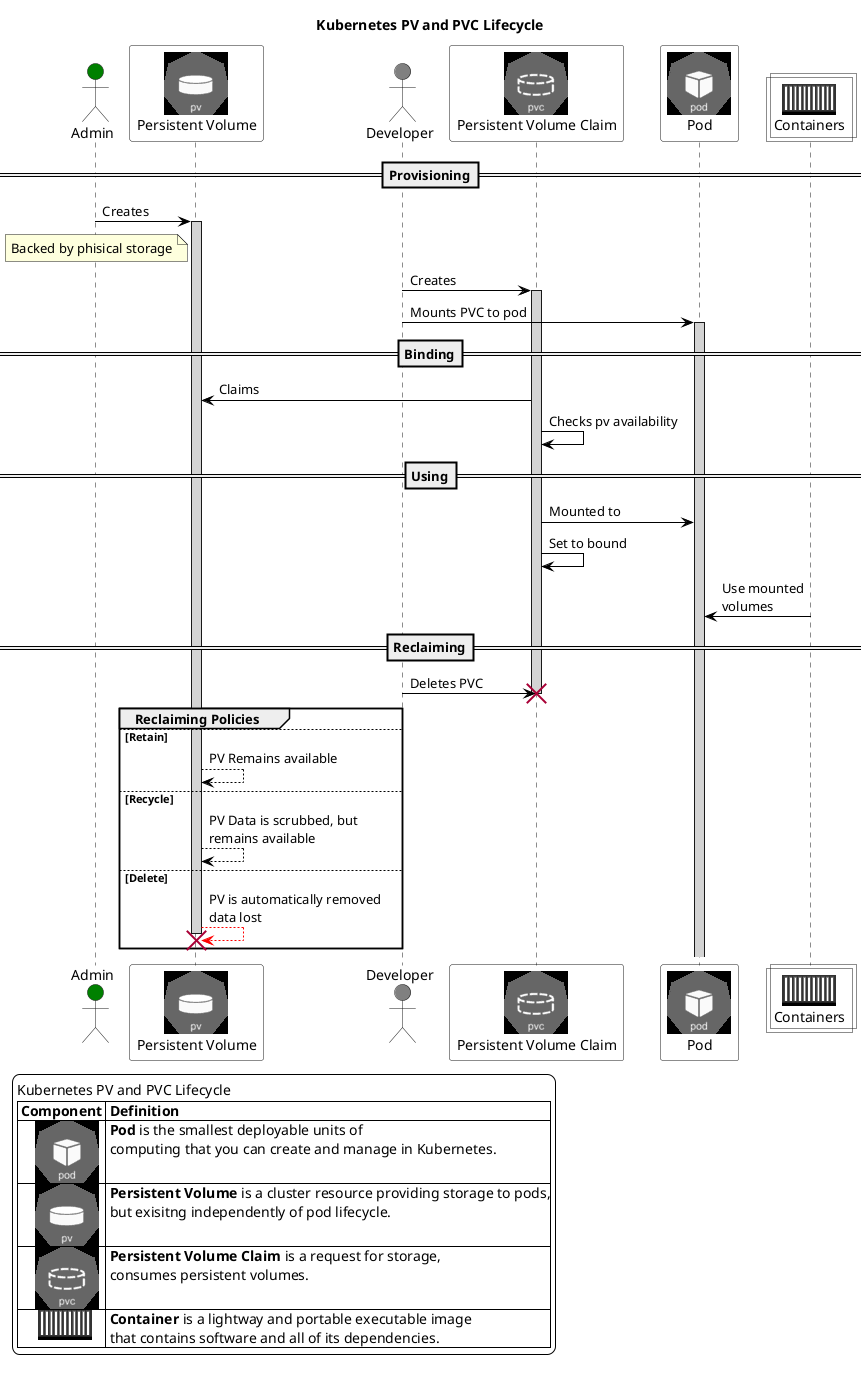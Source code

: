 @startuml k8s-storage-seq
'Icons
!include <kubernetes/k8s-sprites-labeled-25pct>
!include <aws/Compute/AmazonECS/ECScontainer/ECScontainer>
!include <tupadr3/font-awesome-5/user>
'Global Styles
'!include https://raw.githubusercontent.com/Piotr1215/dca-prep-kit/master/diagrams/styles.iuml
skinparam BackgroundColor white
skinparam componentShadowing true
skinparam rectangleRoundCorner 0
skinparam rectangleBorderStyle default
skinparam rectangleBackgroundColor white
skinparam componentBackgroundColor white
skinparam linetype poly
skinparam rectangleShadowing true
skinparam ActorBackgroundColor white
skinparam ParticipantBackgroundColor transparent
skinparam CollectionsBackgroundColor transparent
skinparam ArrowColor black
'skinparam monochrome false
!define TITLE Kubernetes PV and PVC Lifecycle

title TITLE

actor "Admin" as admin #green
participant "<$pv>\nPersistent Volume" as pv

==Provisioning==
admin -> pv : Creates
activate pv #lightgray
note left of pv : Backed by phisical storage
actor "Developer" as dev #gray
participant "<$pvc>\nPersistent Volume Claim" as pvc
dev -> pvc : Creates
activate pvc #lightgray
participant "<$pod>\nPod" as pod
dev -> pod : Mounts PVC to pod
activate pod #lightgray
==Binding==
pv <- pvc : Claims
pvc -> pvc : Checks pv availability

==Using==
pvc -> pod : Mounted to
pvc -> pvc : Set to bound
collections "<$ECScontainer>\nContainers" as containers
pod <- containers : Use mounted\nvolumes

==Reclaiming==
dev -> pvc:  Deletes PVC
destroy pvc
group Reclaiming Policies
    else Retain

    pv --> pv : PV Remains available

    else Recycle
    note right
        Warning: The Recycle reclaim policy is deprecated.
        Instead, the recommended approach
        is to use dynamic provisioning.
    end note

    pv --> pv: PV Data is scrubbed, but \nremains available

    else Delete
    pv -[#red]-> pv : PV is automatically removed\ndata lost
    destroy pv
end

legend left
TITLE
|= Component |= Definition |
|     <$pod> | **Pod** is the smallest deployable units of\n computing that you can create and manage in Kubernetes. |
|     <$pv> | **Persistent Volume** is a cluster resource providing storage to pods,\n but exisitng independently of pod lifecycle. |
|     <$pvc> | **Persistent Volume Claim** is a request for storage,\n consumes persistent volumes. |
|      <$ECScontainer> | **Container** is a lightway and portable executable image\n that contains software and all of its dependencies. |
endlegend

@enduml